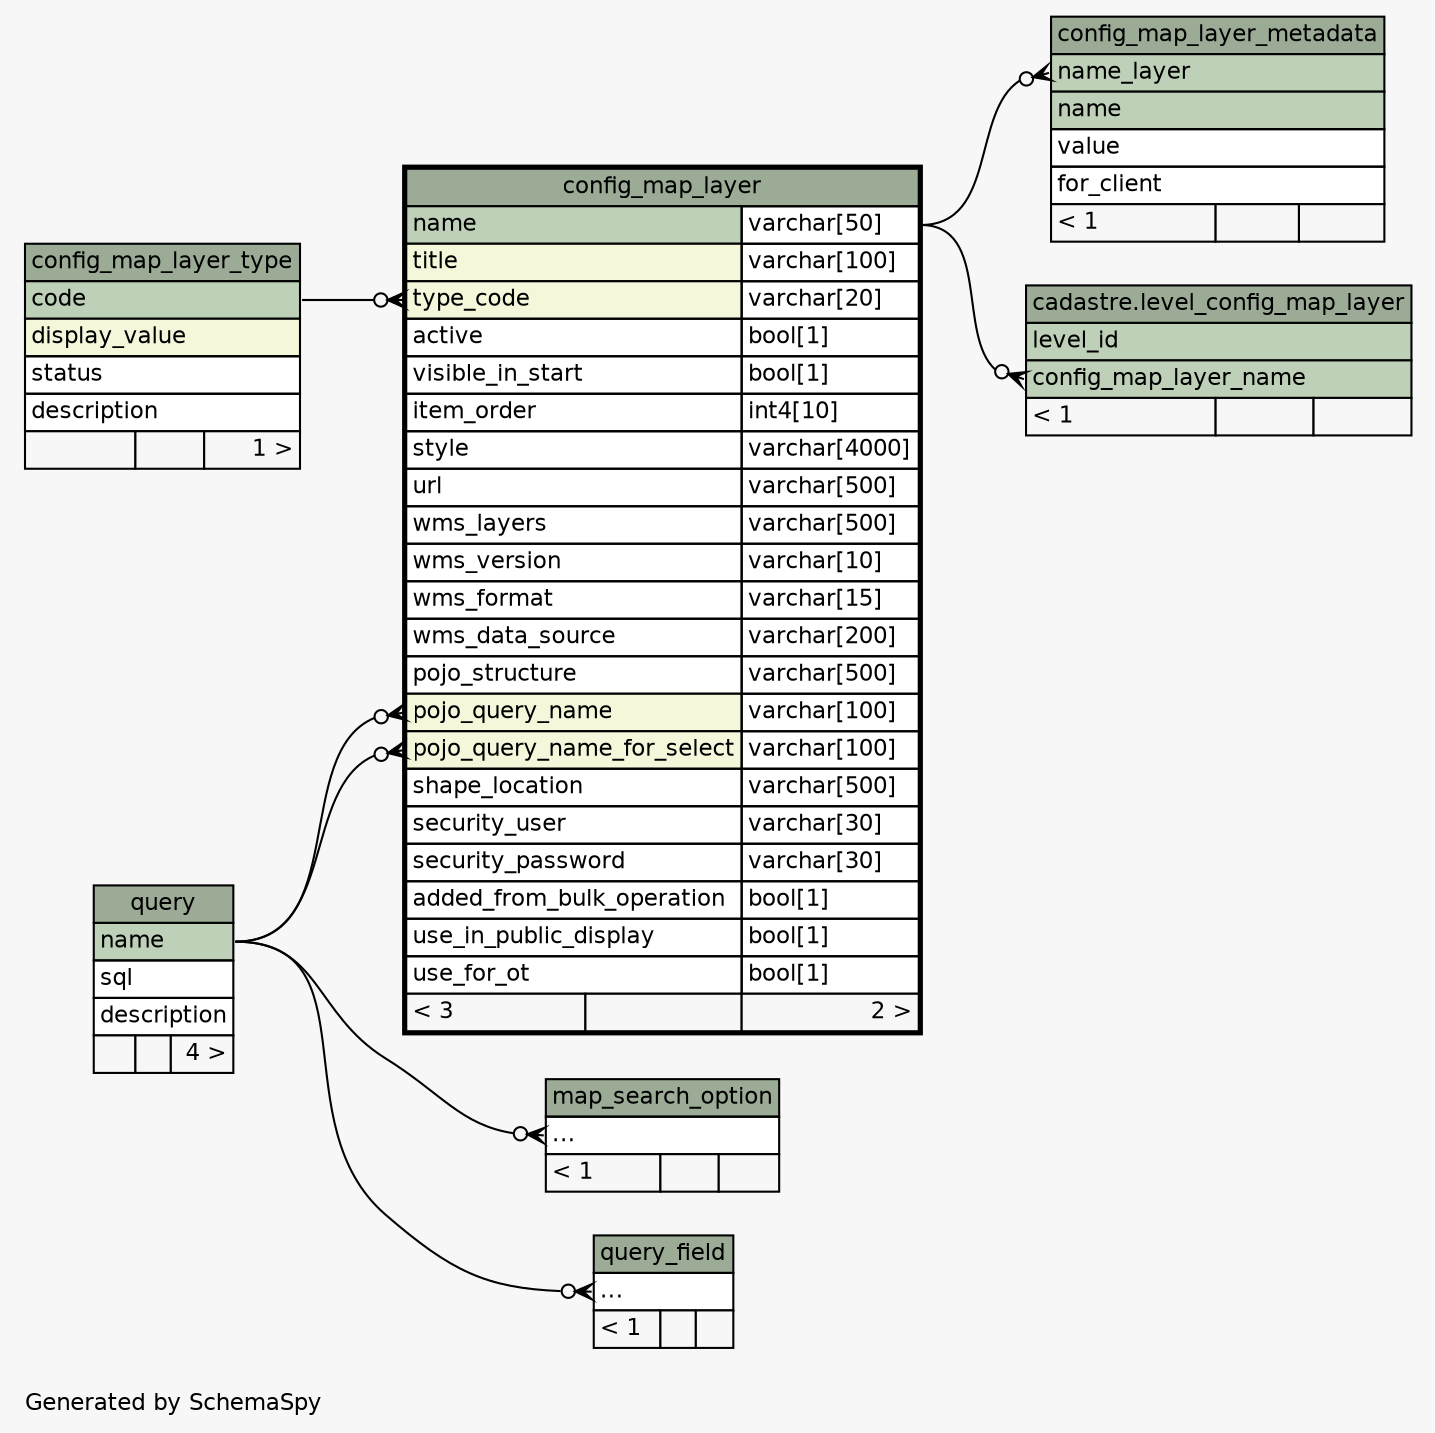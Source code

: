 // dot 2.36.0 on Windows 7 6.1
// SchemaSpy rev 590
digraph "twoDegreesRelationshipsDiagram" {
  graph [
    rankdir="RL"
    bgcolor="#f7f7f7"
    label="\nGenerated by SchemaSpy"
    labeljust="l"
    nodesep="0.18"
    ranksep="0.46"
    fontname="Helvetica"
    fontsize="11"
  ];
  node [
    fontname="Helvetica"
    fontsize="11"
    shape="plaintext"
  ];
  edge [
    arrowsize="0.8"
  ];
  "config_map_layer":"pojo_query_name":w -> "query":"name":e [arrowhead=none dir=back arrowtail=crowodot];
  "config_map_layer":"pojo_query_name_for_select":w -> "query":"name":e [arrowhead=none dir=back arrowtail=crowodot];
  "config_map_layer":"type_code":w -> "config_map_layer_type":"code":e [arrowhead=none dir=back arrowtail=crowodot];
  "config_map_layer_metadata":"name_layer":w -> "config_map_layer":"name.type":e [arrowhead=none dir=back arrowtail=crowodot];
  "cadastre.level_config_map_layer":"config_map_layer_name":w -> "config_map_layer":"name.type":e [arrowhead=none dir=back arrowtail=crowodot];
  "map_search_option":"elipses":w -> "query":"name":e [arrowhead=none dir=back arrowtail=crowodot];
  "query_field":"elipses":w -> "query":"name":e [arrowhead=none dir=back arrowtail=crowodot];
  "config_map_layer" [
    label=<
    <TABLE BORDER="2" CELLBORDER="1" CELLSPACING="0" BGCOLOR="#ffffff">
      <TR><TD COLSPAN="3" BGCOLOR="#9bab96" ALIGN="CENTER">config_map_layer</TD></TR>
      <TR><TD PORT="name" COLSPAN="2" BGCOLOR="#bed1b8" ALIGN="LEFT">name</TD><TD PORT="name.type" ALIGN="LEFT">varchar[50]</TD></TR>
      <TR><TD PORT="title" COLSPAN="2" BGCOLOR="#f4f7da" ALIGN="LEFT">title</TD><TD PORT="title.type" ALIGN="LEFT">varchar[100]</TD></TR>
      <TR><TD PORT="type_code" COLSPAN="2" BGCOLOR="#f4f7da" ALIGN="LEFT">type_code</TD><TD PORT="type_code.type" ALIGN="LEFT">varchar[20]</TD></TR>
      <TR><TD PORT="active" COLSPAN="2" ALIGN="LEFT">active</TD><TD PORT="active.type" ALIGN="LEFT">bool[1]</TD></TR>
      <TR><TD PORT="visible_in_start" COLSPAN="2" ALIGN="LEFT">visible_in_start</TD><TD PORT="visible_in_start.type" ALIGN="LEFT">bool[1]</TD></TR>
      <TR><TD PORT="item_order" COLSPAN="2" ALIGN="LEFT">item_order</TD><TD PORT="item_order.type" ALIGN="LEFT">int4[10]</TD></TR>
      <TR><TD PORT="style" COLSPAN="2" ALIGN="LEFT">style</TD><TD PORT="style.type" ALIGN="LEFT">varchar[4000]</TD></TR>
      <TR><TD PORT="url" COLSPAN="2" ALIGN="LEFT">url</TD><TD PORT="url.type" ALIGN="LEFT">varchar[500]</TD></TR>
      <TR><TD PORT="wms_layers" COLSPAN="2" ALIGN="LEFT">wms_layers</TD><TD PORT="wms_layers.type" ALIGN="LEFT">varchar[500]</TD></TR>
      <TR><TD PORT="wms_version" COLSPAN="2" ALIGN="LEFT">wms_version</TD><TD PORT="wms_version.type" ALIGN="LEFT">varchar[10]</TD></TR>
      <TR><TD PORT="wms_format" COLSPAN="2" ALIGN="LEFT">wms_format</TD><TD PORT="wms_format.type" ALIGN="LEFT">varchar[15]</TD></TR>
      <TR><TD PORT="wms_data_source" COLSPAN="2" ALIGN="LEFT">wms_data_source</TD><TD PORT="wms_data_source.type" ALIGN="LEFT">varchar[200]</TD></TR>
      <TR><TD PORT="pojo_structure" COLSPAN="2" ALIGN="LEFT">pojo_structure</TD><TD PORT="pojo_structure.type" ALIGN="LEFT">varchar[500]</TD></TR>
      <TR><TD PORT="pojo_query_name" COLSPAN="2" BGCOLOR="#f4f7da" ALIGN="LEFT">pojo_query_name</TD><TD PORT="pojo_query_name.type" ALIGN="LEFT">varchar[100]</TD></TR>
      <TR><TD PORT="pojo_query_name_for_select" COLSPAN="2" BGCOLOR="#f4f7da" ALIGN="LEFT">pojo_query_name_for_select</TD><TD PORT="pojo_query_name_for_select.type" ALIGN="LEFT">varchar[100]</TD></TR>
      <TR><TD PORT="shape_location" COLSPAN="2" ALIGN="LEFT">shape_location</TD><TD PORT="shape_location.type" ALIGN="LEFT">varchar[500]</TD></TR>
      <TR><TD PORT="security_user" COLSPAN="2" ALIGN="LEFT">security_user</TD><TD PORT="security_user.type" ALIGN="LEFT">varchar[30]</TD></TR>
      <TR><TD PORT="security_password" COLSPAN="2" ALIGN="LEFT">security_password</TD><TD PORT="security_password.type" ALIGN="LEFT">varchar[30]</TD></TR>
      <TR><TD PORT="added_from_bulk_operation" COLSPAN="2" ALIGN="LEFT">added_from_bulk_operation</TD><TD PORT="added_from_bulk_operation.type" ALIGN="LEFT">bool[1]</TD></TR>
      <TR><TD PORT="use_in_public_display" COLSPAN="2" ALIGN="LEFT">use_in_public_display</TD><TD PORT="use_in_public_display.type" ALIGN="LEFT">bool[1]</TD></TR>
      <TR><TD PORT="use_for_ot" COLSPAN="2" ALIGN="LEFT">use_for_ot</TD><TD PORT="use_for_ot.type" ALIGN="LEFT">bool[1]</TD></TR>
      <TR><TD ALIGN="LEFT" BGCOLOR="#f7f7f7">&lt; 3</TD><TD ALIGN="RIGHT" BGCOLOR="#f7f7f7">  </TD><TD ALIGN="RIGHT" BGCOLOR="#f7f7f7">2 &gt;</TD></TR>
    </TABLE>>
    URL="config_map_layer.html"
    tooltip="config_map_layer"
  ];
  "config_map_layer_metadata" [
    label=<
    <TABLE BORDER="0" CELLBORDER="1" CELLSPACING="0" BGCOLOR="#ffffff">
      <TR><TD COLSPAN="3" BGCOLOR="#9bab96" ALIGN="CENTER">config_map_layer_metadata</TD></TR>
      <TR><TD PORT="name_layer" COLSPAN="3" BGCOLOR="#bed1b8" ALIGN="LEFT">name_layer</TD></TR>
      <TR><TD PORT="name" COLSPAN="3" BGCOLOR="#bed1b8" ALIGN="LEFT">name</TD></TR>
      <TR><TD PORT="value" COLSPAN="3" ALIGN="LEFT">value</TD></TR>
      <TR><TD PORT="for_client" COLSPAN="3" ALIGN="LEFT">for_client</TD></TR>
      <TR><TD ALIGN="LEFT" BGCOLOR="#f7f7f7">&lt; 1</TD><TD ALIGN="RIGHT" BGCOLOR="#f7f7f7">  </TD><TD ALIGN="RIGHT" BGCOLOR="#f7f7f7">  </TD></TR>
    </TABLE>>
    URL="config_map_layer_metadata.html"
    tooltip="config_map_layer_metadata"
  ];
  "config_map_layer_type" [
    label=<
    <TABLE BORDER="0" CELLBORDER="1" CELLSPACING="0" BGCOLOR="#ffffff">
      <TR><TD COLSPAN="3" BGCOLOR="#9bab96" ALIGN="CENTER">config_map_layer_type</TD></TR>
      <TR><TD PORT="code" COLSPAN="3" BGCOLOR="#bed1b8" ALIGN="LEFT">code</TD></TR>
      <TR><TD PORT="display_value" COLSPAN="3" BGCOLOR="#f4f7da" ALIGN="LEFT">display_value</TD></TR>
      <TR><TD PORT="status" COLSPAN="3" ALIGN="LEFT">status</TD></TR>
      <TR><TD PORT="description" COLSPAN="3" ALIGN="LEFT">description</TD></TR>
      <TR><TD ALIGN="LEFT" BGCOLOR="#f7f7f7">  </TD><TD ALIGN="RIGHT" BGCOLOR="#f7f7f7">  </TD><TD ALIGN="RIGHT" BGCOLOR="#f7f7f7">1 &gt;</TD></TR>
    </TABLE>>
    URL="config_map_layer_type.html"
    tooltip="config_map_layer_type"
  ];
  "cadastre.level_config_map_layer" [
    label=<
    <TABLE BORDER="0" CELLBORDER="1" CELLSPACING="0" BGCOLOR="#ffffff">
      <TR><TD COLSPAN="3" BGCOLOR="#9bab96" ALIGN="CENTER">cadastre.level_config_map_layer</TD></TR>
      <TR><TD PORT="level_id" COLSPAN="3" BGCOLOR="#bed1b8" ALIGN="LEFT">level_id</TD></TR>
      <TR><TD PORT="config_map_layer_name" COLSPAN="3" BGCOLOR="#bed1b8" ALIGN="LEFT">config_map_layer_name</TD></TR>
      <TR><TD ALIGN="LEFT" BGCOLOR="#f7f7f7">&lt; 1</TD><TD ALIGN="RIGHT" BGCOLOR="#f7f7f7">  </TD><TD ALIGN="RIGHT" BGCOLOR="#f7f7f7">  </TD></TR>
    </TABLE>>
    URL="../../cadastre/tables/level_config_map_layer.html"
    tooltip="cadastre.level_config_map_layer"
  ];
  "map_search_option" [
    label=<
    <TABLE BORDER="0" CELLBORDER="1" CELLSPACING="0" BGCOLOR="#ffffff">
      <TR><TD COLSPAN="3" BGCOLOR="#9bab96" ALIGN="CENTER">map_search_option</TD></TR>
      <TR><TD PORT="elipses" COLSPAN="3" ALIGN="LEFT">...</TD></TR>
      <TR><TD ALIGN="LEFT" BGCOLOR="#f7f7f7">&lt; 1</TD><TD ALIGN="RIGHT" BGCOLOR="#f7f7f7">  </TD><TD ALIGN="RIGHT" BGCOLOR="#f7f7f7">  </TD></TR>
    </TABLE>>
    URL="map_search_option.html"
    tooltip="map_search_option"
  ];
  "query" [
    label=<
    <TABLE BORDER="0" CELLBORDER="1" CELLSPACING="0" BGCOLOR="#ffffff">
      <TR><TD COLSPAN="3" BGCOLOR="#9bab96" ALIGN="CENTER">query</TD></TR>
      <TR><TD PORT="name" COLSPAN="3" BGCOLOR="#bed1b8" ALIGN="LEFT">name</TD></TR>
      <TR><TD PORT="sql" COLSPAN="3" ALIGN="LEFT">sql</TD></TR>
      <TR><TD PORT="description" COLSPAN="3" ALIGN="LEFT">description</TD></TR>
      <TR><TD ALIGN="LEFT" BGCOLOR="#f7f7f7">  </TD><TD ALIGN="RIGHT" BGCOLOR="#f7f7f7">  </TD><TD ALIGN="RIGHT" BGCOLOR="#f7f7f7">4 &gt;</TD></TR>
    </TABLE>>
    URL="query.html"
    tooltip="query"
  ];
  "query_field" [
    label=<
    <TABLE BORDER="0" CELLBORDER="1" CELLSPACING="0" BGCOLOR="#ffffff">
      <TR><TD COLSPAN="3" BGCOLOR="#9bab96" ALIGN="CENTER">query_field</TD></TR>
      <TR><TD PORT="elipses" COLSPAN="3" ALIGN="LEFT">...</TD></TR>
      <TR><TD ALIGN="LEFT" BGCOLOR="#f7f7f7">&lt; 1</TD><TD ALIGN="RIGHT" BGCOLOR="#f7f7f7">  </TD><TD ALIGN="RIGHT" BGCOLOR="#f7f7f7">  </TD></TR>
    </TABLE>>
    URL="query_field.html"
    tooltip="query_field"
  ];
}
